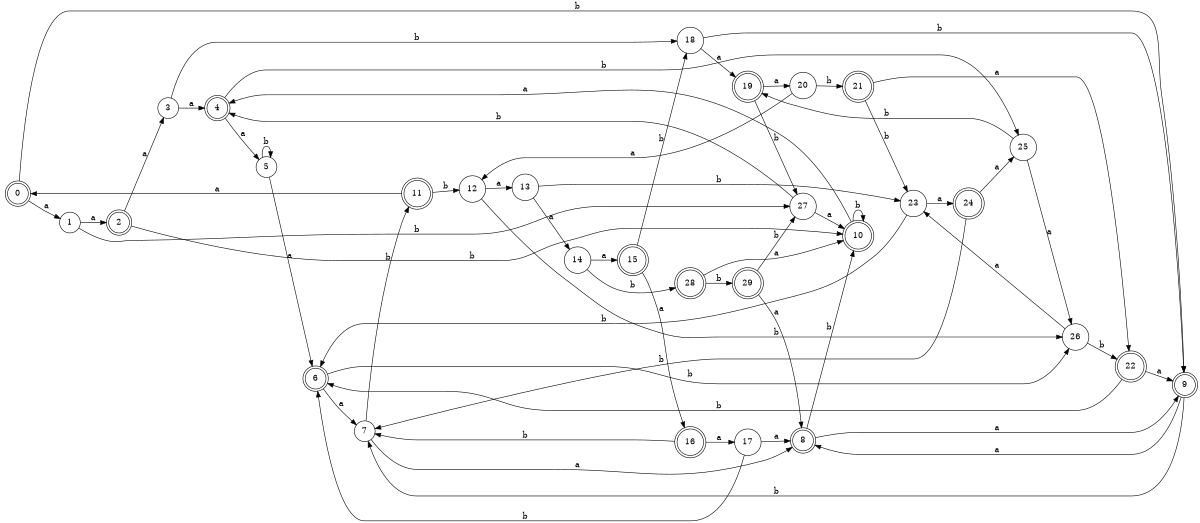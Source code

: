 digraph n24_10 {
__start0 [label="" shape="none"];

rankdir=LR;
size="8,5";

s0 [style="rounded,filled", color="black", fillcolor="white" shape="doublecircle", label="0"];
s1 [style="filled", color="black", fillcolor="white" shape="circle", label="1"];
s2 [style="rounded,filled", color="black", fillcolor="white" shape="doublecircle", label="2"];
s3 [style="filled", color="black", fillcolor="white" shape="circle", label="3"];
s4 [style="rounded,filled", color="black", fillcolor="white" shape="doublecircle", label="4"];
s5 [style="filled", color="black", fillcolor="white" shape="circle", label="5"];
s6 [style="rounded,filled", color="black", fillcolor="white" shape="doublecircle", label="6"];
s7 [style="filled", color="black", fillcolor="white" shape="circle", label="7"];
s8 [style="rounded,filled", color="black", fillcolor="white" shape="doublecircle", label="8"];
s9 [style="rounded,filled", color="black", fillcolor="white" shape="doublecircle", label="9"];
s10 [style="rounded,filled", color="black", fillcolor="white" shape="doublecircle", label="10"];
s11 [style="rounded,filled", color="black", fillcolor="white" shape="doublecircle", label="11"];
s12 [style="filled", color="black", fillcolor="white" shape="circle", label="12"];
s13 [style="filled", color="black", fillcolor="white" shape="circle", label="13"];
s14 [style="filled", color="black", fillcolor="white" shape="circle", label="14"];
s15 [style="rounded,filled", color="black", fillcolor="white" shape="doublecircle", label="15"];
s16 [style="rounded,filled", color="black", fillcolor="white" shape="doublecircle", label="16"];
s17 [style="filled", color="black", fillcolor="white" shape="circle", label="17"];
s18 [style="filled", color="black", fillcolor="white" shape="circle", label="18"];
s19 [style="rounded,filled", color="black", fillcolor="white" shape="doublecircle", label="19"];
s20 [style="filled", color="black", fillcolor="white" shape="circle", label="20"];
s21 [style="rounded,filled", color="black", fillcolor="white" shape="doublecircle", label="21"];
s22 [style="rounded,filled", color="black", fillcolor="white" shape="doublecircle", label="22"];
s23 [style="filled", color="black", fillcolor="white" shape="circle", label="23"];
s24 [style="rounded,filled", color="black", fillcolor="white" shape="doublecircle", label="24"];
s25 [style="filled", color="black", fillcolor="white" shape="circle", label="25"];
s26 [style="filled", color="black", fillcolor="white" shape="circle", label="26"];
s27 [style="filled", color="black", fillcolor="white" shape="circle", label="27"];
s28 [style="rounded,filled", color="black", fillcolor="white" shape="doublecircle", label="28"];
s29 [style="rounded,filled", color="black", fillcolor="white" shape="doublecircle", label="29"];
s0 -> s1 [label="a"];
s0 -> s9 [label="b"];
s1 -> s2 [label="a"];
s1 -> s27 [label="b"];
s2 -> s3 [label="a"];
s2 -> s10 [label="b"];
s3 -> s4 [label="a"];
s3 -> s18 [label="b"];
s4 -> s5 [label="a"];
s4 -> s25 [label="b"];
s5 -> s6 [label="a"];
s5 -> s5 [label="b"];
s6 -> s7 [label="a"];
s6 -> s26 [label="b"];
s7 -> s8 [label="a"];
s7 -> s11 [label="b"];
s8 -> s9 [label="a"];
s8 -> s10 [label="b"];
s9 -> s8 [label="a"];
s9 -> s7 [label="b"];
s10 -> s4 [label="a"];
s10 -> s10 [label="b"];
s11 -> s0 [label="a"];
s11 -> s12 [label="b"];
s12 -> s13 [label="a"];
s12 -> s26 [label="b"];
s13 -> s14 [label="a"];
s13 -> s23 [label="b"];
s14 -> s15 [label="a"];
s14 -> s28 [label="b"];
s15 -> s16 [label="a"];
s15 -> s18 [label="b"];
s16 -> s17 [label="a"];
s16 -> s7 [label="b"];
s17 -> s8 [label="a"];
s17 -> s6 [label="b"];
s18 -> s19 [label="a"];
s18 -> s9 [label="b"];
s19 -> s20 [label="a"];
s19 -> s27 [label="b"];
s20 -> s12 [label="a"];
s20 -> s21 [label="b"];
s21 -> s22 [label="a"];
s21 -> s23 [label="b"];
s22 -> s9 [label="a"];
s22 -> s6 [label="b"];
s23 -> s24 [label="a"];
s23 -> s6 [label="b"];
s24 -> s25 [label="a"];
s24 -> s7 [label="b"];
s25 -> s26 [label="a"];
s25 -> s19 [label="b"];
s26 -> s23 [label="a"];
s26 -> s22 [label="b"];
s27 -> s10 [label="a"];
s27 -> s4 [label="b"];
s28 -> s10 [label="a"];
s28 -> s29 [label="b"];
s29 -> s8 [label="a"];
s29 -> s27 [label="b"];

}